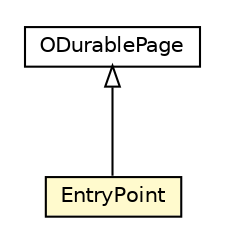 #!/usr/local/bin/dot
#
# Class diagram 
# Generated by UMLGraph version R5_6-24-gf6e263 (http://www.umlgraph.org/)
#

digraph G {
	edge [fontname="Helvetica",fontsize=10,labelfontname="Helvetica",labelfontsize=10];
	node [fontname="Helvetica",fontsize=10,shape=plaintext];
	nodesep=0.25;
	ranksep=0.5;
	// com.orientechnologies.orient.core.storage.impl.local.paginated.base.ODurablePage
	c1113819 [label=<<table title="com.orientechnologies.orient.core.storage.impl.local.paginated.base.ODurablePage" border="0" cellborder="1" cellspacing="0" cellpadding="2" port="p" href="../../../impl/local/paginated/base/ODurablePage.html">
		<tr><td><table border="0" cellspacing="0" cellpadding="1">
<tr><td align="center" balign="center"> ODurablePage </td></tr>
		</table></td></tr>
		</table>>, URL="../../../impl/local/paginated/base/ODurablePage.html", fontname="Helvetica", fontcolor="black", fontsize=10.0];
	// com.orientechnologies.orient.core.storage.index.nkbtree.binarybtree.EntryPoint
	c1113956 [label=<<table title="com.orientechnologies.orient.core.storage.index.nkbtree.binarybtree.EntryPoint" border="0" cellborder="1" cellspacing="0" cellpadding="2" port="p" bgcolor="lemonChiffon" href="./EntryPoint.html">
		<tr><td><table border="0" cellspacing="0" cellpadding="1">
<tr><td align="center" balign="center"> EntryPoint </td></tr>
		</table></td></tr>
		</table>>, URL="./EntryPoint.html", fontname="Helvetica", fontcolor="black", fontsize=10.0];
	//com.orientechnologies.orient.core.storage.index.nkbtree.binarybtree.EntryPoint extends com.orientechnologies.orient.core.storage.impl.local.paginated.base.ODurablePage
	c1113819:p -> c1113956:p [dir=back,arrowtail=empty];
}

